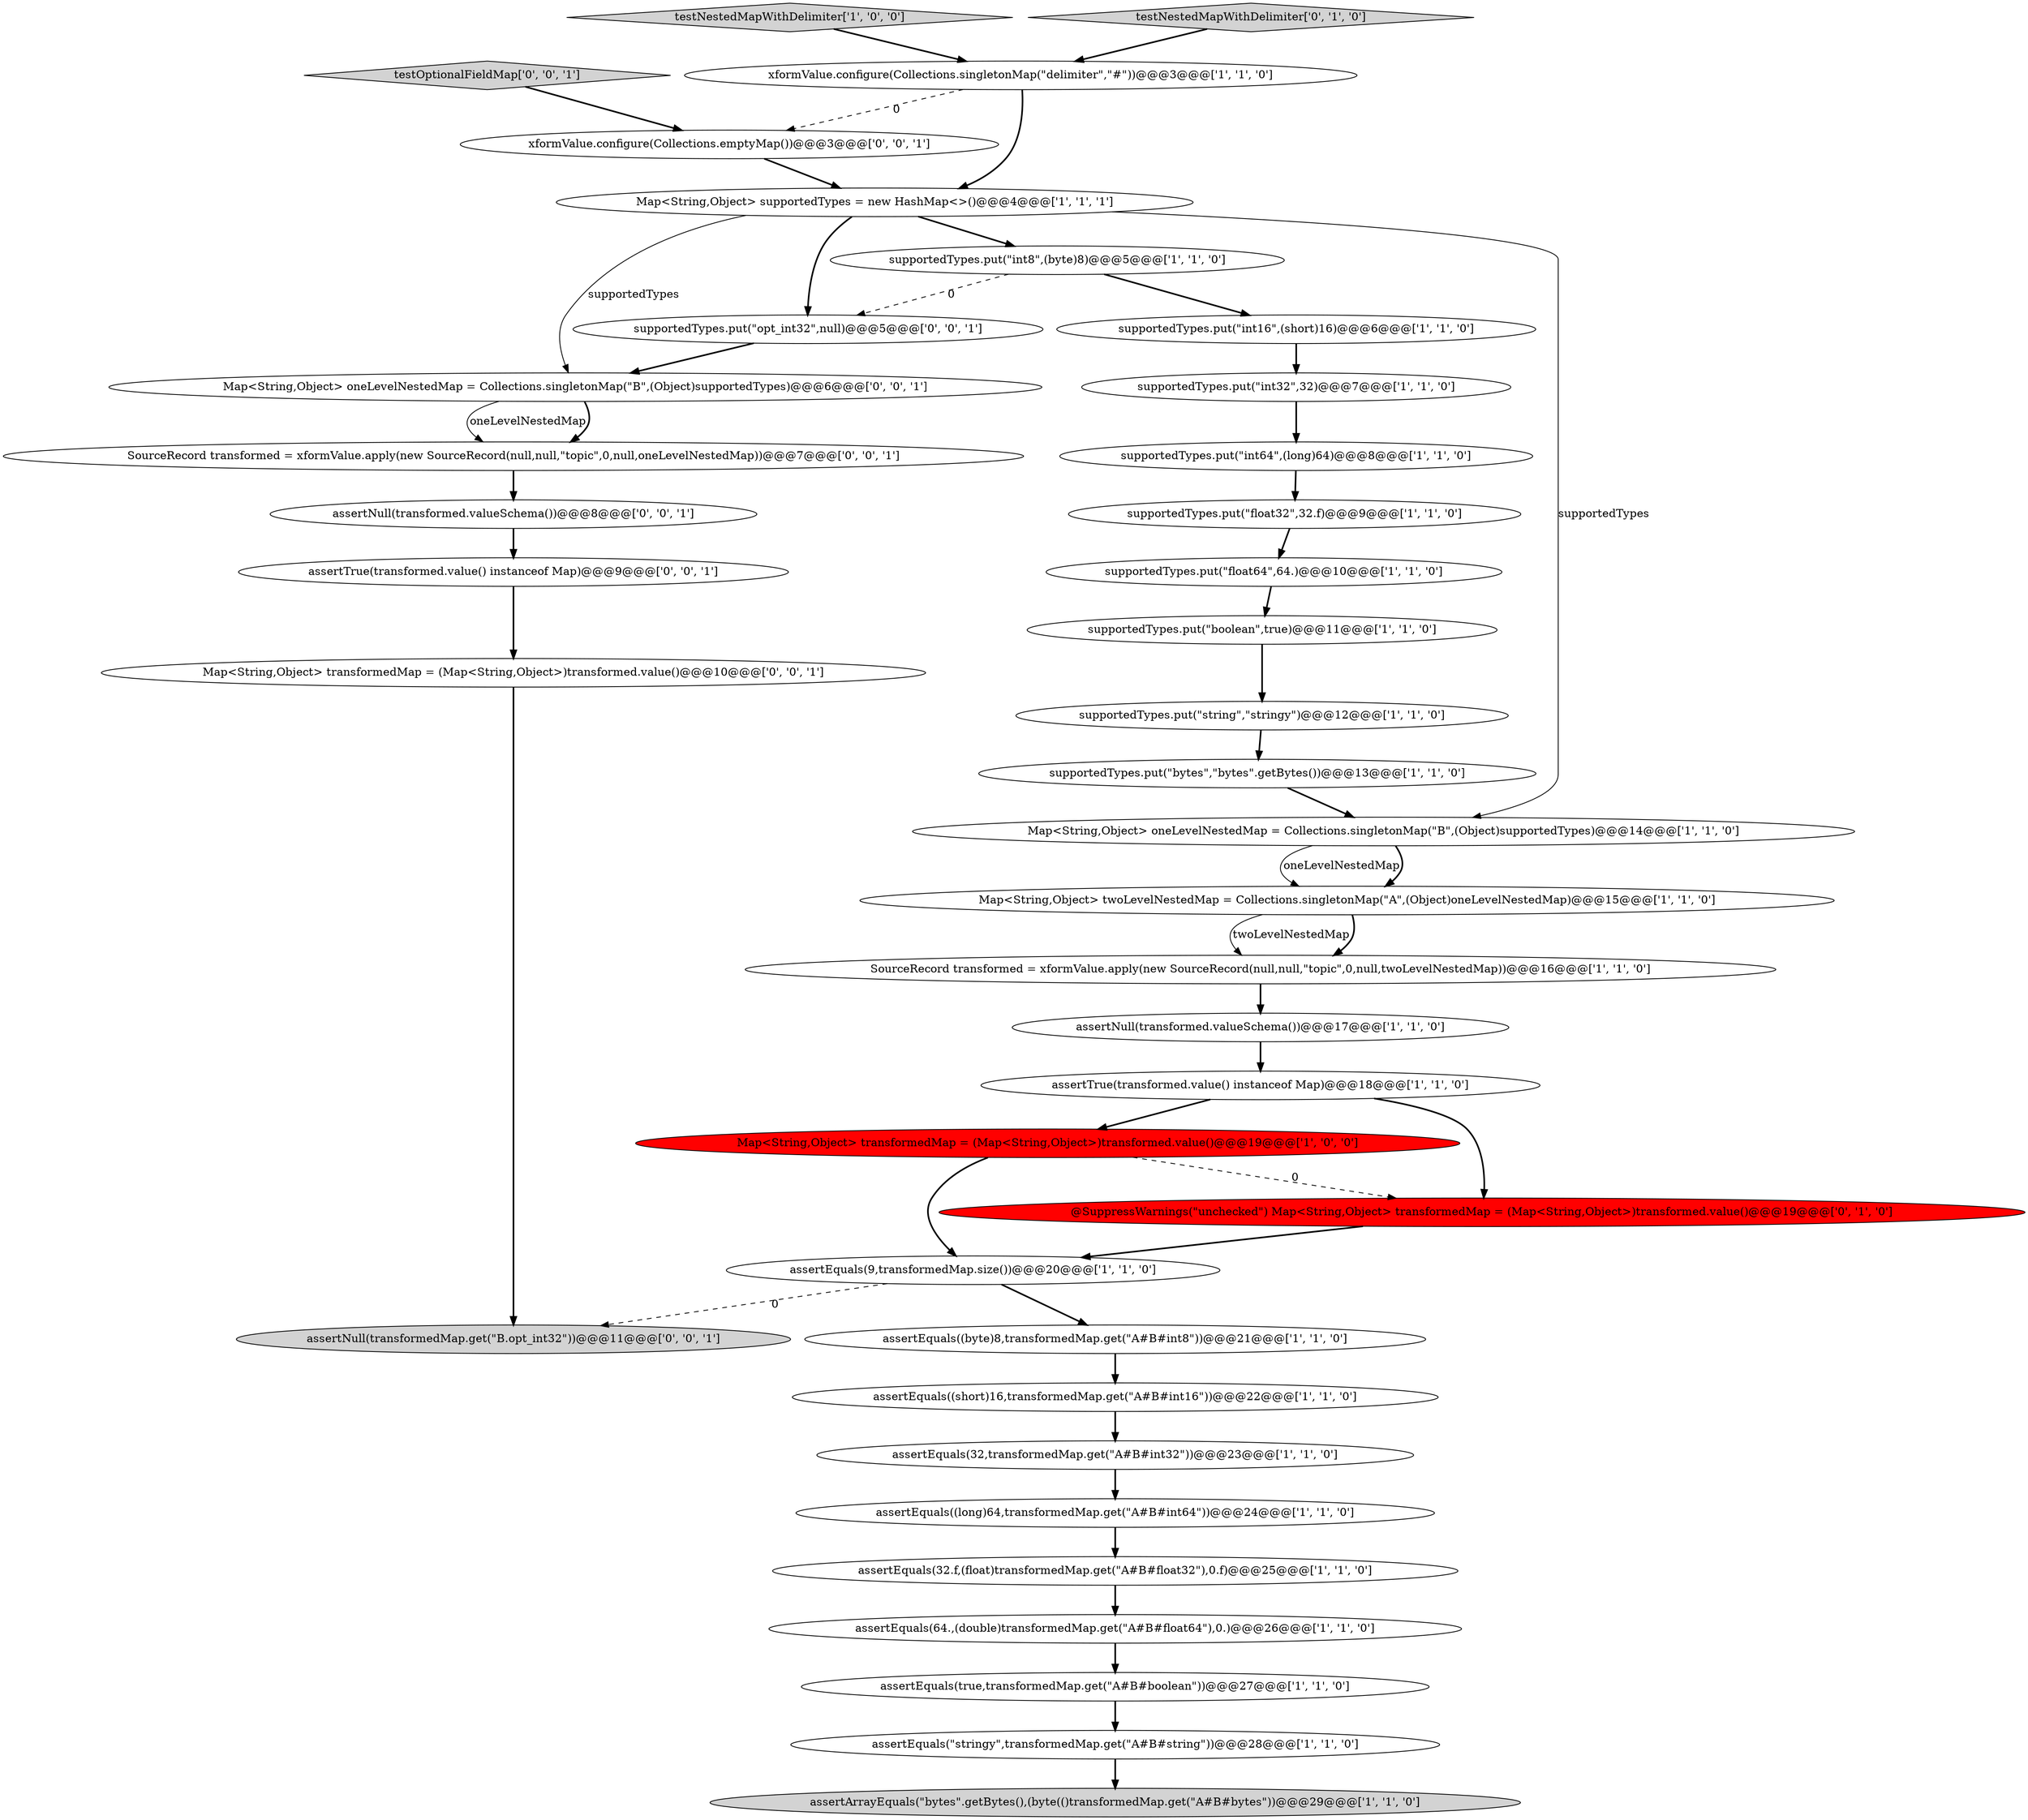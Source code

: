 digraph {
20 [style = filled, label = "supportedTypes.put(\"float64\",64.)@@@10@@@['1', '1', '0']", fillcolor = white, shape = ellipse image = "AAA0AAABBB1BBB"];
34 [style = filled, label = "assertNull(transformedMap.get(\"B.opt_int32\"))@@@11@@@['0', '0', '1']", fillcolor = lightgray, shape = ellipse image = "AAA0AAABBB3BBB"];
7 [style = filled, label = "assertNull(transformed.valueSchema())@@@17@@@['1', '1', '0']", fillcolor = white, shape = ellipse image = "AAA0AAABBB1BBB"];
26 [style = filled, label = "supportedTypes.put(\"int32\",32)@@@7@@@['1', '1', '0']", fillcolor = white, shape = ellipse image = "AAA0AAABBB1BBB"];
23 [style = filled, label = "assertEquals((short)16,transformedMap.get(\"A#B#int16\"))@@@22@@@['1', '1', '0']", fillcolor = white, shape = ellipse image = "AAA0AAABBB1BBB"];
1 [style = filled, label = "assertArrayEquals(\"bytes\".getBytes(),(byte(()transformedMap.get(\"A#B#bytes\"))@@@29@@@['1', '1', '0']", fillcolor = lightgray, shape = ellipse image = "AAA0AAABBB1BBB"];
25 [style = filled, label = "Map<String,Object> twoLevelNestedMap = Collections.singletonMap(\"A\",(Object)oneLevelNestedMap)@@@15@@@['1', '1', '0']", fillcolor = white, shape = ellipse image = "AAA0AAABBB1BBB"];
14 [style = filled, label = "supportedTypes.put(\"string\",\"stringy\")@@@12@@@['1', '1', '0']", fillcolor = white, shape = ellipse image = "AAA0AAABBB1BBB"];
9 [style = filled, label = "assertEquals(64.,(double)transformedMap.get(\"A#B#float64\"),0.)@@@26@@@['1', '1', '0']", fillcolor = white, shape = ellipse image = "AAA0AAABBB1BBB"];
36 [style = filled, label = "testOptionalFieldMap['0', '0', '1']", fillcolor = lightgray, shape = diamond image = "AAA0AAABBB3BBB"];
37 [style = filled, label = "Map<String,Object> oneLevelNestedMap = Collections.singletonMap(\"B\",(Object)supportedTypes)@@@6@@@['0', '0', '1']", fillcolor = white, shape = ellipse image = "AAA0AAABBB3BBB"];
11 [style = filled, label = "xformValue.configure(Collections.singletonMap(\"delimiter\",\"#\"))@@@3@@@['1', '1', '0']", fillcolor = white, shape = ellipse image = "AAA0AAABBB1BBB"];
24 [style = filled, label = "assertEquals(32,transformedMap.get(\"A#B#int32\"))@@@23@@@['1', '1', '0']", fillcolor = white, shape = ellipse image = "AAA0AAABBB1BBB"];
10 [style = filled, label = "assertEquals(9,transformedMap.size())@@@20@@@['1', '1', '0']", fillcolor = white, shape = ellipse image = "AAA0AAABBB1BBB"];
18 [style = filled, label = "assertEquals(\"stringy\",transformedMap.get(\"A#B#string\"))@@@28@@@['1', '1', '0']", fillcolor = white, shape = ellipse image = "AAA0AAABBB1BBB"];
35 [style = filled, label = "SourceRecord transformed = xformValue.apply(new SourceRecord(null,null,\"topic\",0,null,oneLevelNestedMap))@@@7@@@['0', '0', '1']", fillcolor = white, shape = ellipse image = "AAA0AAABBB3BBB"];
13 [style = filled, label = "supportedTypes.put(\"float32\",32.f)@@@9@@@['1', '1', '0']", fillcolor = white, shape = ellipse image = "AAA0AAABBB1BBB"];
33 [style = filled, label = "supportedTypes.put(\"opt_int32\",null)@@@5@@@['0', '0', '1']", fillcolor = white, shape = ellipse image = "AAA0AAABBB3BBB"];
8 [style = filled, label = "assertEquals(true,transformedMap.get(\"A#B#boolean\"))@@@27@@@['1', '1', '0']", fillcolor = white, shape = ellipse image = "AAA0AAABBB1BBB"];
22 [style = filled, label = "supportedTypes.put(\"bytes\",\"bytes\".getBytes())@@@13@@@['1', '1', '0']", fillcolor = white, shape = ellipse image = "AAA0AAABBB1BBB"];
30 [style = filled, label = "xformValue.configure(Collections.emptyMap())@@@3@@@['0', '0', '1']", fillcolor = white, shape = ellipse image = "AAA0AAABBB3BBB"];
4 [style = filled, label = "testNestedMapWithDelimiter['1', '0', '0']", fillcolor = lightgray, shape = diamond image = "AAA0AAABBB1BBB"];
16 [style = filled, label = "supportedTypes.put(\"int8\",(byte)8)@@@5@@@['1', '1', '0']", fillcolor = white, shape = ellipse image = "AAA0AAABBB1BBB"];
17 [style = filled, label = "assertEquals(32.f,(float)transformedMap.get(\"A#B#float32\"),0.f)@@@25@@@['1', '1', '0']", fillcolor = white, shape = ellipse image = "AAA0AAABBB1BBB"];
5 [style = filled, label = "supportedTypes.put(\"int64\",(long)64)@@@8@@@['1', '1', '0']", fillcolor = white, shape = ellipse image = "AAA0AAABBB1BBB"];
2 [style = filled, label = "assertEquals((long)64,transformedMap.get(\"A#B#int64\"))@@@24@@@['1', '1', '0']", fillcolor = white, shape = ellipse image = "AAA0AAABBB1BBB"];
3 [style = filled, label = "Map<String,Object> oneLevelNestedMap = Collections.singletonMap(\"B\",(Object)supportedTypes)@@@14@@@['1', '1', '0']", fillcolor = white, shape = ellipse image = "AAA0AAABBB1BBB"];
31 [style = filled, label = "assertNull(transformed.valueSchema())@@@8@@@['0', '0', '1']", fillcolor = white, shape = ellipse image = "AAA0AAABBB3BBB"];
32 [style = filled, label = "Map<String,Object> transformedMap = (Map<String,Object>)transformed.value()@@@10@@@['0', '0', '1']", fillcolor = white, shape = ellipse image = "AAA0AAABBB3BBB"];
28 [style = filled, label = "testNestedMapWithDelimiter['0', '1', '0']", fillcolor = lightgray, shape = diamond image = "AAA0AAABBB2BBB"];
6 [style = filled, label = "SourceRecord transformed = xformValue.apply(new SourceRecord(null,null,\"topic\",0,null,twoLevelNestedMap))@@@16@@@['1', '1', '0']", fillcolor = white, shape = ellipse image = "AAA0AAABBB1BBB"];
0 [style = filled, label = "Map<String,Object> transformedMap = (Map<String,Object>)transformed.value()@@@19@@@['1', '0', '0']", fillcolor = red, shape = ellipse image = "AAA1AAABBB1BBB"];
38 [style = filled, label = "assertTrue(transformed.value() instanceof Map)@@@9@@@['0', '0', '1']", fillcolor = white, shape = ellipse image = "AAA0AAABBB3BBB"];
29 [style = filled, label = "@SuppressWarnings(\"unchecked\") Map<String,Object> transformedMap = (Map<String,Object>)transformed.value()@@@19@@@['0', '1', '0']", fillcolor = red, shape = ellipse image = "AAA1AAABBB2BBB"];
21 [style = filled, label = "Map<String,Object> supportedTypes = new HashMap<>()@@@4@@@['1', '1', '1']", fillcolor = white, shape = ellipse image = "AAA0AAABBB1BBB"];
27 [style = filled, label = "supportedTypes.put(\"int16\",(short)16)@@@6@@@['1', '1', '0']", fillcolor = white, shape = ellipse image = "AAA0AAABBB1BBB"];
19 [style = filled, label = "assertEquals((byte)8,transformedMap.get(\"A#B#int8\"))@@@21@@@['1', '1', '0']", fillcolor = white, shape = ellipse image = "AAA0AAABBB1BBB"];
15 [style = filled, label = "assertTrue(transformed.value() instanceof Map)@@@18@@@['1', '1', '0']", fillcolor = white, shape = ellipse image = "AAA0AAABBB1BBB"];
12 [style = filled, label = "supportedTypes.put(\"boolean\",true)@@@11@@@['1', '1', '0']", fillcolor = white, shape = ellipse image = "AAA0AAABBB1BBB"];
2->17 [style = bold, label=""];
35->31 [style = bold, label=""];
21->3 [style = solid, label="supportedTypes"];
3->25 [style = solid, label="oneLevelNestedMap"];
16->27 [style = bold, label=""];
24->2 [style = bold, label=""];
10->34 [style = dashed, label="0"];
26->5 [style = bold, label=""];
3->25 [style = bold, label=""];
8->18 [style = bold, label=""];
10->19 [style = bold, label=""];
17->9 [style = bold, label=""];
11->21 [style = bold, label=""];
28->11 [style = bold, label=""];
21->33 [style = bold, label=""];
14->22 [style = bold, label=""];
31->38 [style = bold, label=""];
32->34 [style = bold, label=""];
25->6 [style = solid, label="twoLevelNestedMap"];
25->6 [style = bold, label=""];
9->8 [style = bold, label=""];
38->32 [style = bold, label=""];
21->37 [style = solid, label="supportedTypes"];
22->3 [style = bold, label=""];
36->30 [style = bold, label=""];
0->10 [style = bold, label=""];
23->24 [style = bold, label=""];
30->21 [style = bold, label=""];
37->35 [style = solid, label="oneLevelNestedMap"];
27->26 [style = bold, label=""];
18->1 [style = bold, label=""];
19->23 [style = bold, label=""];
15->0 [style = bold, label=""];
5->13 [style = bold, label=""];
20->12 [style = bold, label=""];
12->14 [style = bold, label=""];
0->29 [style = dashed, label="0"];
21->16 [style = bold, label=""];
7->15 [style = bold, label=""];
29->10 [style = bold, label=""];
16->33 [style = dashed, label="0"];
37->35 [style = bold, label=""];
11->30 [style = dashed, label="0"];
6->7 [style = bold, label=""];
4->11 [style = bold, label=""];
33->37 [style = bold, label=""];
15->29 [style = bold, label=""];
13->20 [style = bold, label=""];
}
